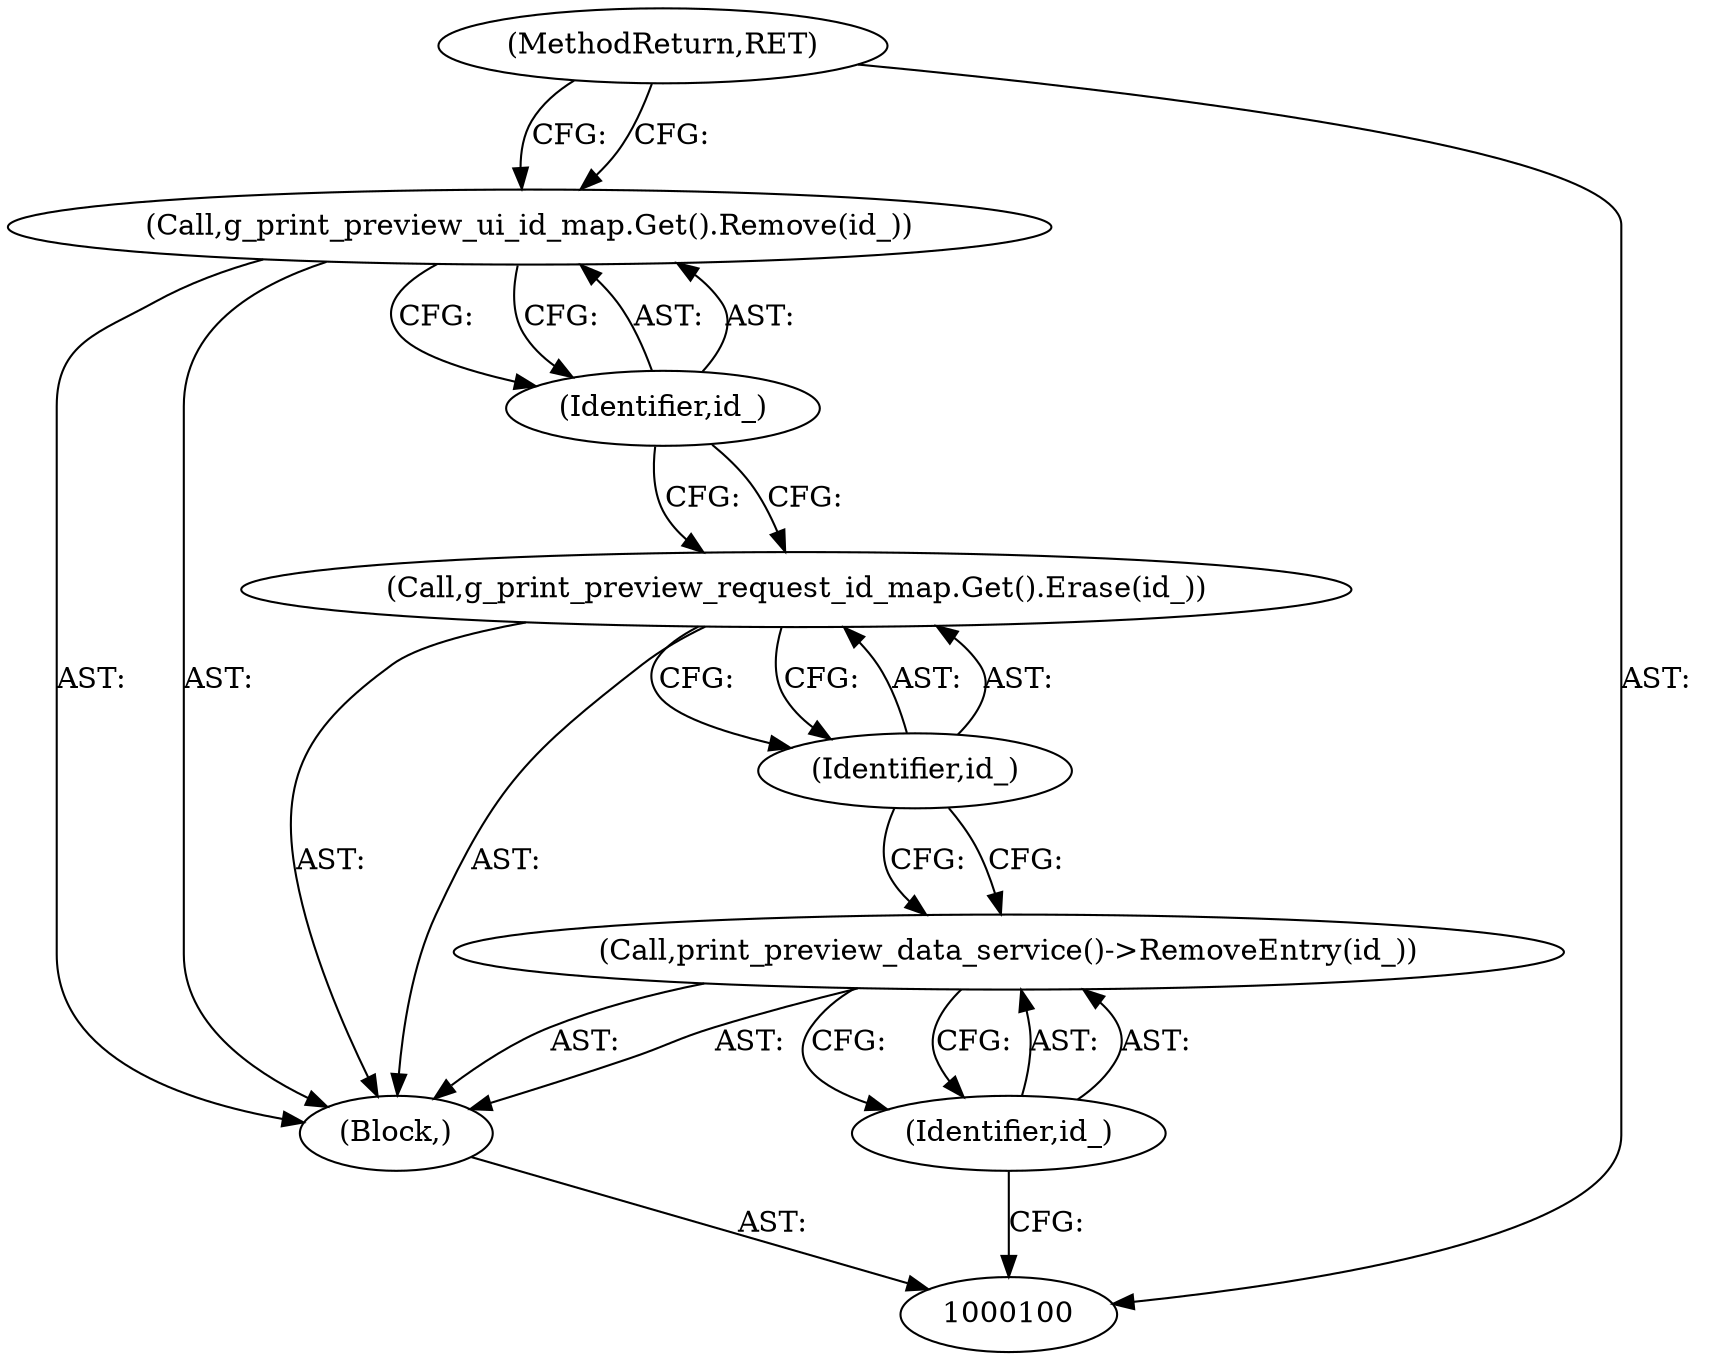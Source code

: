 digraph "0_Chrome_116d0963cadfbf55ef2ec3d13781987c4d80517a_24" {
"1000108" [label="(MethodReturn,RET)"];
"1000101" [label="(Block,)"];
"1000102" [label="(Call,print_preview_data_service()->RemoveEntry(id_))"];
"1000103" [label="(Identifier,id_)"];
"1000104" [label="(Call,g_print_preview_request_id_map.Get().Erase(id_))"];
"1000105" [label="(Identifier,id_)"];
"1000106" [label="(Call,g_print_preview_ui_id_map.Get().Remove(id_))"];
"1000107" [label="(Identifier,id_)"];
"1000108" -> "1000100"  [label="AST: "];
"1000108" -> "1000106"  [label="CFG: "];
"1000101" -> "1000100"  [label="AST: "];
"1000102" -> "1000101"  [label="AST: "];
"1000104" -> "1000101"  [label="AST: "];
"1000106" -> "1000101"  [label="AST: "];
"1000102" -> "1000101"  [label="AST: "];
"1000102" -> "1000103"  [label="CFG: "];
"1000103" -> "1000102"  [label="AST: "];
"1000105" -> "1000102"  [label="CFG: "];
"1000103" -> "1000102"  [label="AST: "];
"1000103" -> "1000100"  [label="CFG: "];
"1000102" -> "1000103"  [label="CFG: "];
"1000104" -> "1000101"  [label="AST: "];
"1000104" -> "1000105"  [label="CFG: "];
"1000105" -> "1000104"  [label="AST: "];
"1000107" -> "1000104"  [label="CFG: "];
"1000105" -> "1000104"  [label="AST: "];
"1000105" -> "1000102"  [label="CFG: "];
"1000104" -> "1000105"  [label="CFG: "];
"1000106" -> "1000101"  [label="AST: "];
"1000106" -> "1000107"  [label="CFG: "];
"1000107" -> "1000106"  [label="AST: "];
"1000108" -> "1000106"  [label="CFG: "];
"1000107" -> "1000106"  [label="AST: "];
"1000107" -> "1000104"  [label="CFG: "];
"1000106" -> "1000107"  [label="CFG: "];
}

